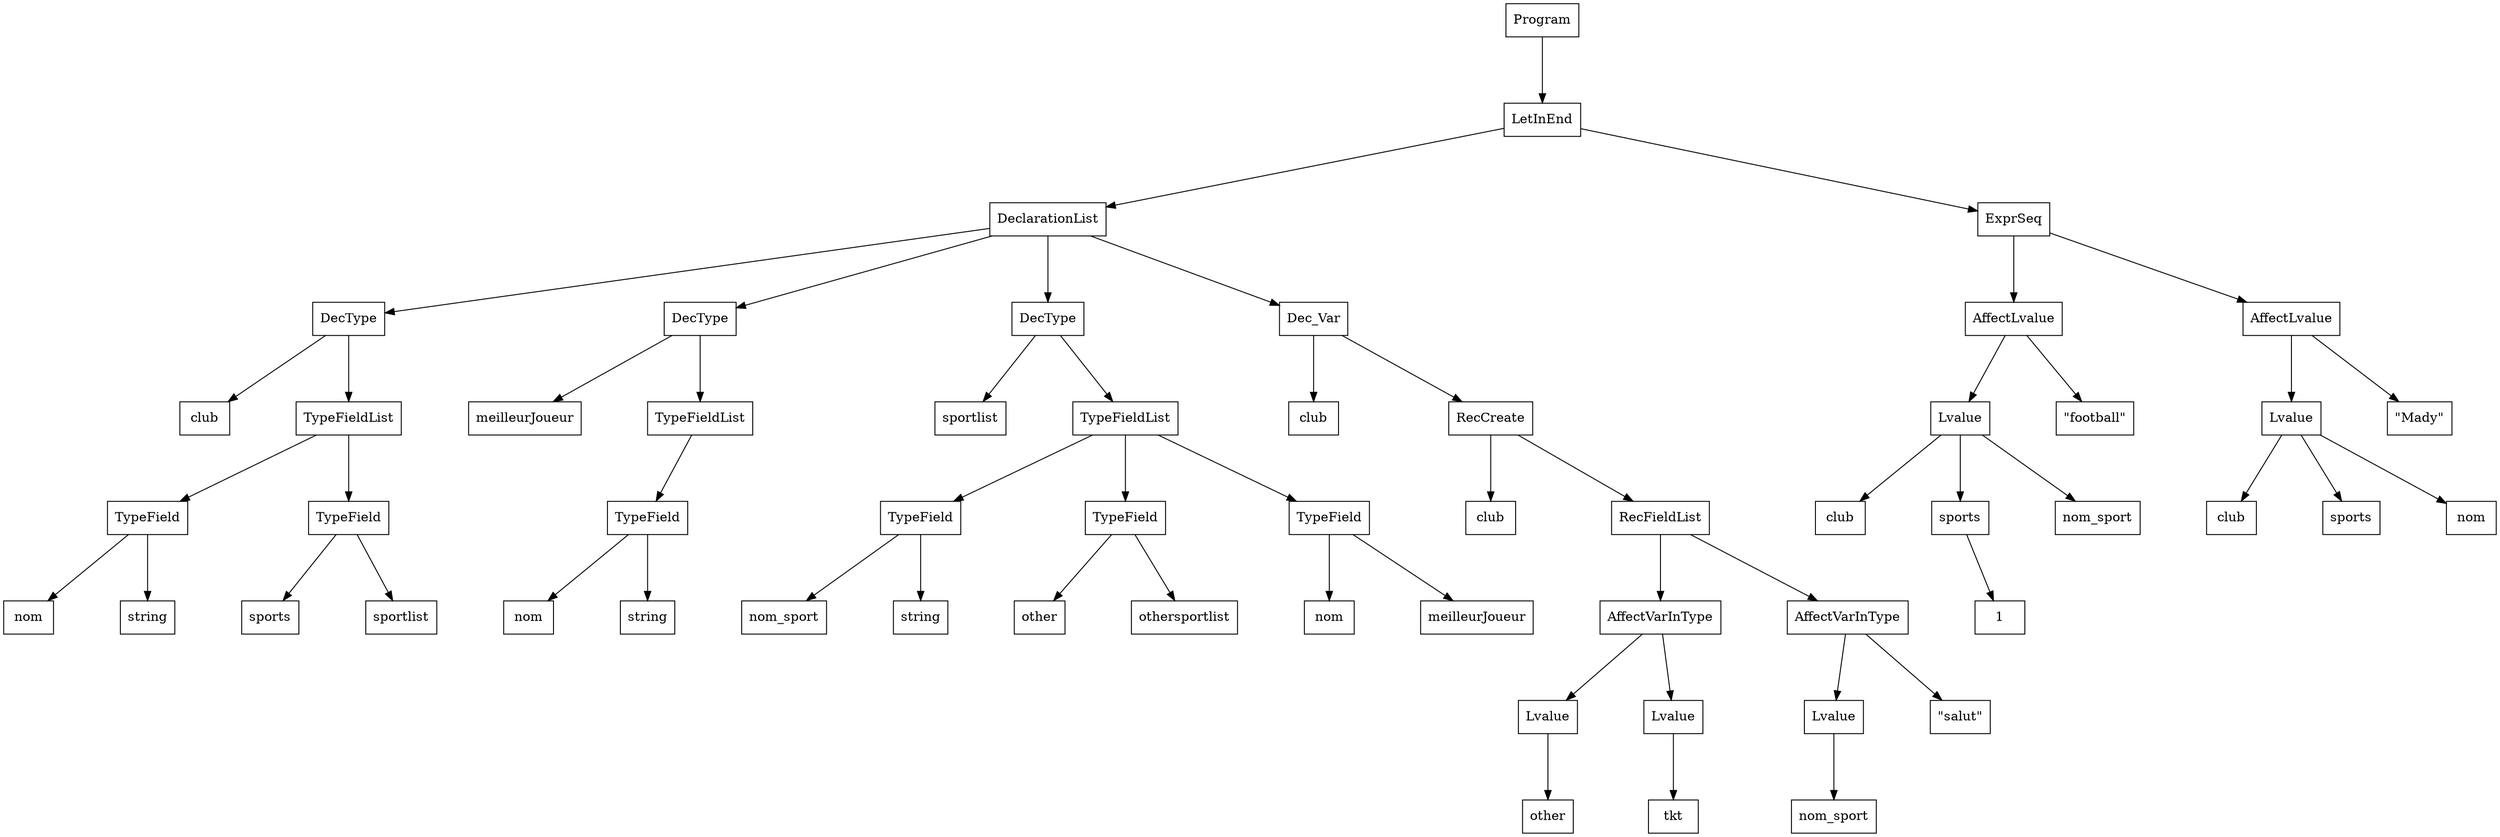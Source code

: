 digraph "ast"{

	nodesep=1;
	ranksep=1;

	N0 [label="Program", shape="box"];
	N1 [label="LetInEnd", shape="box"];
	N2 [label="DeclarationList", shape="box"];
	N3 [label="DecType", shape="box"];
	N4 [label="club", shape="box"];
	N5 [label="TypeFieldList", shape="box"];
	N6 [label="TypeField", shape="box"];
	N7 [label="nom", shape="box"];
	N8 [label="string", shape="box"];
	N9 [label="TypeField", shape="box"];
	N10 [label="sports", shape="box"];
	N11 [label="sportlist", shape="box"];
	N12 [label="DecType", shape="box"];
	N13 [label="meilleurJoueur", shape="box"];
	N14 [label="TypeFieldList", shape="box"];
	N15 [label="TypeField", shape="box"];
	N16 [label="nom", shape="box"];
	N17 [label="string", shape="box"];
	N18 [label="DecType", shape="box"];
	N19 [label="sportlist", shape="box"];
	N20 [label="TypeFieldList", shape="box"];
	N21 [label="TypeField", shape="box"];
	N22 [label="nom_sport", shape="box"];
	N23 [label="string", shape="box"];
	N24 [label="TypeField", shape="box"];
	N25 [label="other", shape="box"];
	N26 [label="othersportlist", shape="box"];
	N27 [label="TypeField", shape="box"];
	N28 [label="nom", shape="box"];
	N29 [label="meilleurJoueur", shape="box"];
	N30 [label="Dec_Var", shape="box"];
	N31 [label="club", shape="box"];
	N32 [label="RecCreate", shape="box"];
	N33 [label="club", shape="box"];
	N34 [label="RecFieldList", shape="box"];
	N36 [label="Lvalue", shape="box"];
	N37 [label="other", shape="box"];
	N38 [label="Lvalue", shape="box"];
	N39 [label="tkt", shape="box"];
	N35 [label="AffectVarInType", shape="box"];
	N41 [label="Lvalue", shape="box"];
	N42 [label="nom_sport", shape="box"];
	N43 [label="\"salut\"", shape="box"];
	N40 [label="AffectVarInType", shape="box"];
	N44 [label="ExprSeq", shape="box"];
	N45 [label="AffectLvalue", shape="box"];
	N46 [label="Lvalue", shape="box"];
	N47 [label="club", shape="box"];
	N48 [label="sports", shape="box"];
	N49 [label="1", shape="box"];
	N50 [label="nom_sport", shape="box"];
	N51 [label="\"football\"", shape="box"];
	N52 [label="AffectLvalue", shape="box"];
	N53 [label="Lvalue", shape="box"];
	N54 [label="club", shape="box"];
	N55 [label="sports", shape="box"];
	N56 [label="nom", shape="box"];
	N57 [label="\"Mady\"", shape="box"];

	N6 -> N7; 
	N6 -> N8; 
	N5 -> N6; 
	N9 -> N10; 
	N9 -> N11; 
	N5 -> N9; 
	N3 -> N4; 
	N3 -> N5; 
	N2 -> N3; 
	N15 -> N16; 
	N15 -> N17; 
	N14 -> N15; 
	N12 -> N13; 
	N12 -> N14; 
	N2 -> N12; 
	N21 -> N22; 
	N21 -> N23; 
	N20 -> N21; 
	N24 -> N25; 
	N24 -> N26; 
	N20 -> N24; 
	N27 -> N28; 
	N27 -> N29; 
	N20 -> N27; 
	N18 -> N19; 
	N18 -> N20; 
	N2 -> N18; 
	N36 -> N37; 
	N38 -> N39; 
	N35 -> N36; 
	N35 -> N38; 
	N34 -> N35; 
	N41 -> N42; 
	N40 -> N41; 
	N40 -> N43; 
	N34 -> N40; 
	N32 -> N33; 
	N32 -> N34; 
	N30 -> N31; 
	N30 -> N32; 
	N2 -> N30; 
	N1 -> N2; 
	N46 -> N47; 
	N48 -> N49; 
	N46 -> N48; 
	N46 -> N50; 
	N45 -> N46; 
	N45 -> N51; 
	N44 -> N45; 
	N53 -> N54; 
	N53 -> N55; 
	N53 -> N56; 
	N52 -> N53; 
	N52 -> N57; 
	N44 -> N52; 
	N1 -> N44; 
	N0 -> N1; 
}
